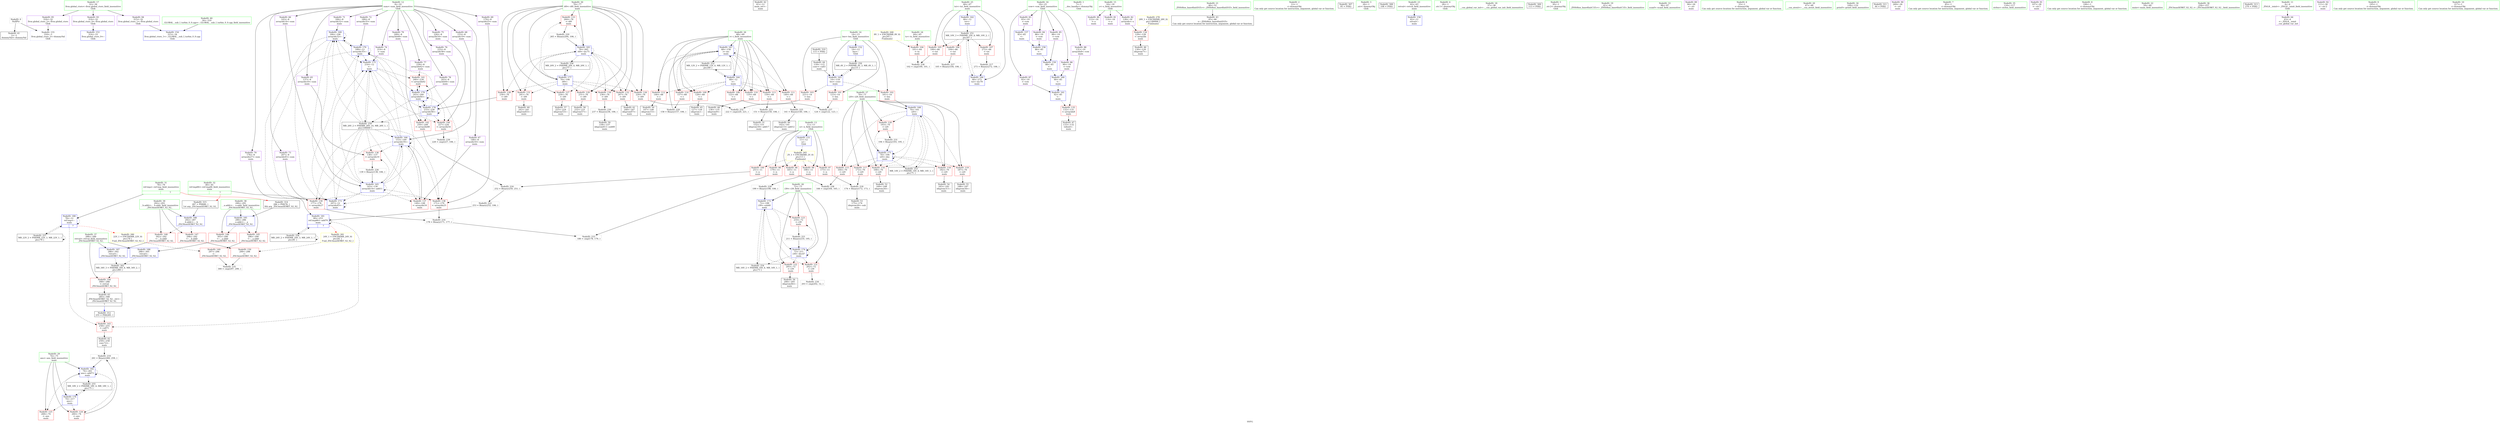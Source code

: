 digraph "SVFG" {
	label="SVFG";

	Node0x55e1ce41c420 [shape=record,color=grey,label="{NodeID: 0\nNullPtr}"];
	Node0x55e1ce41c420 -> Node0x55e1ce43d420[style=solid];
	Node0x55e1ce41c420 -> Node0x55e1ce445290[style=solid];
	Node0x55e1ce446710 [shape=record,color=blue,label="{NodeID: 180\n78\<--12\nref.tmp\<--\nmain\n|{|<s3>7}}"];
	Node0x55e1ce446710 -> Node0x55e1ce444810[style=dashed];
	Node0x55e1ce446710 -> Node0x55e1ce446710[style=dashed];
	Node0x55e1ce446710 -> Node0x55e1ce4594b0[style=dashed];
	Node0x55e1ce446710:s3 -> Node0x55e1ce45d410[style=dashed,color=red];
	Node0x55e1ce43db30 [shape=record,color=red,label="{NodeID: 97\n173\<--11\n\<--n\nmain\n}"];
	Node0x55e1ce43db30 -> Node0x55e1ce449a20[style=solid];
	Node0x55e1ce420490 [shape=record,color=green,label="{NodeID: 14\n14\<--15\nlen\<--len_field_insensitive\nGlob }"];
	Node0x55e1ce420490 -> Node0x55e1ce43de70[style=solid];
	Node0x55e1ce420490 -> Node0x55e1ce43df40[style=solid];
	Node0x55e1ce420490 -> Node0x55e1ce43e010[style=solid];
	Node0x55e1ce420490 -> Node0x55e1ce444f90[style=solid];
	Node0x55e1ce420490 -> Node0x55e1ce445940[style=solid];
	Node0x55e1ce43e690 [shape=record,color=red,label="{NodeID: 111\n140\<--68\n\<--i\nmain\n}"];
	Node0x55e1ce43e690 -> Node0x55e1ce44a4a0[style=solid];
	Node0x55e1ce43c8a0 [shape=record,color=green,label="{NodeID: 28\n72\<--73\ni39\<--i39_field_insensitive\nmain\n}"];
	Node0x55e1ce43c8a0 -> Node0x55e1ce443630[style=solid];
	Node0x55e1ce43c8a0 -> Node0x55e1ce443700[style=solid];
	Node0x55e1ce43c8a0 -> Node0x55e1ce4437d0[style=solid];
	Node0x55e1ce43c8a0 -> Node0x55e1ce446090[style=solid];
	Node0x55e1ce43c8a0 -> Node0x55e1ce446230[style=solid];
	Node0x55e1ce443970 [shape=record,color=red,label="{NodeID: 125\n268\<--74\n\<--ans\nmain\n}"];
	Node0x55e1ce43d520 [shape=record,color=black,label="{NodeID: 42\n61\<--12\nmain_ret\<--\nmain\n}"];
	Node0x55e1ce44a020 [shape=record,color=grey,label="{NodeID: 222\n253 = Binary(252, 106, )\n}"];
	Node0x55e1ce44a020 -> Node0x55e1ce4467e0[style=solid];
	Node0x55e1ce4444d0 [shape=record,color=red,label="{NodeID: 139\n177\<--176\n\<--arrayidx27\nmain\n}"];
	Node0x55e1ce4444d0 -> Node0x55e1ce449720[style=solid];
	Node0x55e1ce43f0d0 [shape=record,color=black,label="{NodeID: 56\n206\<--205\nidxprom44\<--\nmain\n}"];
	Node0x55e1ce44b520 [shape=record,color=grey,label="{NodeID: 236\n102 = cmp(100, 101, )\n}"];
	Node0x55e1ce445090 [shape=record,color=blue,label="{NodeID: 153\n314\<--33\nllvm.global_ctors_0\<--\nGlob }"];
	Node0x55e1ce43fc30 [shape=record,color=purple,label="{NodeID: 70\n176\<--8\narrayidx27\<--sum\nmain\n}"];
	Node0x55e1ce43fc30 -> Node0x55e1ce4444d0[style=solid];
	Node0x55e1ce456db0 [shape=record,color=black,label="{NodeID: 250\nMR_4V_2 = PHI(MR_4V_3, MR_4V_1, )\npts\{15 \}\n}"];
	Node0x55e1ce456db0 -> Node0x55e1ce445940[style=dashed];
	Node0x55e1ce445c80 [shape=record,color=blue,label="{NodeID: 167\n68\<--158\ni\<--inc\nmain\n}"];
	Node0x55e1ce445c80 -> Node0x55e1ce43e420[style=dashed];
	Node0x55e1ce445c80 -> Node0x55e1ce43e4f0[style=dashed];
	Node0x55e1ce445c80 -> Node0x55e1ce43e5c0[style=dashed];
	Node0x55e1ce445c80 -> Node0x55e1ce43e690[style=dashed];
	Node0x55e1ce445c80 -> Node0x55e1ce43e760[style=dashed];
	Node0x55e1ce445c80 -> Node0x55e1ce43e830[style=dashed];
	Node0x55e1ce445c80 -> Node0x55e1ce43e900[style=dashed];
	Node0x55e1ce445c80 -> Node0x55e1ce445c80[style=dashed];
	Node0x55e1ce445c80 -> Node0x55e1ce4577b0[style=dashed];
	Node0x55e1ce440790 [shape=record,color=purple,label="{NodeID: 84\n86\<--19\n\<--vow\nmain\n}"];
	Node0x55e1ce440790 -> Node0x55e1ce445530[style=solid];
	Node0x55e1ce41cda0 [shape=record,color=green,label="{NodeID: 1\n7\<--1\n__dso_handle\<--dummyObj\nGlob }"];
	Node0x55e1ce4467e0 [shape=record,color=blue,label="{NodeID: 181\n80\<--253\nref.tmp66\<--add70\nmain\n|{|<s3>7}}"];
	Node0x55e1ce4467e0 -> Node0x55e1ce444810[style=dashed];
	Node0x55e1ce4467e0 -> Node0x55e1ce4467e0[style=dashed];
	Node0x55e1ce4467e0 -> Node0x55e1ce4599b0[style=dashed];
	Node0x55e1ce4467e0:s3 -> Node0x55e1ce45d520[style=dashed,color=red];
	Node0x55e1ce43dc00 [shape=record,color=red,label="{NodeID: 98\n179\<--11\n\<--n\nmain\n}"];
	Node0x55e1ce43dc00 -> Node0x55e1ce44b0a0[style=solid];
	Node0x55e1ce41c740 [shape=record,color=green,label="{NodeID: 15\n16\<--18\ns\<--s_field_insensitive\nGlob }"];
	Node0x55e1ce41c740 -> Node0x55e1ce440450[style=solid];
	Node0x55e1ce41c740 -> Node0x55e1ce440520[style=solid];
	Node0x55e1ce41c740 -> Node0x55e1ce4405f0[style=solid];
	Node0x55e1ce45d250 [shape=record,color=yellow,style=double,label="{NodeID: 278\n28V_1 = ENCHI(MR_28V_0)\npts\{180000 \}\nFun[main]}"];
	Node0x55e1ce45d250 -> Node0x55e1ce4440c0[style=dashed];
	Node0x55e1ce43e760 [shape=record,color=red,label="{NodeID: 112\n146\<--68\n\<--i\nmain\n}"];
	Node0x55e1ce43e760 -> Node0x55e1ce43ebf0[style=solid];
	Node0x55e1ce43c970 [shape=record,color=green,label="{NodeID: 29\n74\<--75\nans\<--ans_field_insensitive\nmain\n}"];
	Node0x55e1ce43c970 -> Node0x55e1ce4438a0[style=solid];
	Node0x55e1ce43c970 -> Node0x55e1ce443970[style=solid];
	Node0x55e1ce43c970 -> Node0x55e1ce4463d0[style=solid];
	Node0x55e1ce43c970 -> Node0x55e1ce4468b0[style=solid];
	Node0x55e1ce443a40 [shape=record,color=red,label="{NodeID: 126\n220\<--76\n\<--i49\nmain\n}"];
	Node0x55e1ce443a40 -> Node0x55e1ce44af20[style=solid];
	Node0x55e1ce43d5f0 [shape=record,color=black,label="{NodeID: 43\n45\<--46\n\<--_ZNSt8ios_base4InitD1Ev\nCan only get source location for instruction, argument, global var or function.}"];
	Node0x55e1ce44a1a0 [shape=record,color=grey,label="{NodeID: 223\n151 = Binary(150, 106, )\n}"];
	Node0x55e1ce44a1a0 -> Node0x55e1ce43ecc0[style=solid];
	Node0x55e1ce4445a0 [shape=record,color=red,label="{NodeID: 140\n227\<--226\n\<--arrayidx54\nmain\n}"];
	Node0x55e1ce4445a0 -> Node0x55e1ce44b9a0[style=solid];
	Node0x55e1ce43f1a0 [shape=record,color=black,label="{NodeID: 57\n225\<--224\nidxprom53\<--\nmain\n}"];
	Node0x55e1ce44b6a0 [shape=record,color=grey,label="{NodeID: 237\n124 = cmp(122, 123, )\n}"];
	Node0x55e1ce445190 [shape=record,color=blue,label="{NodeID: 154\n315\<--34\nllvm.global_ctors_1\<--_GLOBAL__sub_I_turbin_0_0.cpp\nGlob }"];
	Node0x55e1ce43fd00 [shape=record,color=purple,label="{NodeID: 71\n184\<--8\narrayidx32\<--sum\nmain\n}"];
	Node0x55e1ce43fd00 -> Node0x55e1ce445e20[style=solid];
	Node0x55e1ce4572b0 [shape=record,color=black,label="{NodeID: 251\nMR_10V_3 = PHI(MR_10V_4, MR_10V_2, )\npts\{67 \}\n}"];
	Node0x55e1ce4572b0 -> Node0x55e1ce43e1b0[style=dashed];
	Node0x55e1ce4572b0 -> Node0x55e1ce43e280[style=dashed];
	Node0x55e1ce4572b0 -> Node0x55e1ce43e350[style=dashed];
	Node0x55e1ce4572b0 -> Node0x55e1ce446a50[style=dashed];
	Node0x55e1ce445d50 [shape=record,color=blue,label="{NodeID: 168\n70\<--161\ni20\<--\nmain\n}"];
	Node0x55e1ce445d50 -> Node0x55e1ce4431d0[style=dashed];
	Node0x55e1ce445d50 -> Node0x55e1ce443260[style=dashed];
	Node0x55e1ce445d50 -> Node0x55e1ce4432f0[style=dashed];
	Node0x55e1ce445d50 -> Node0x55e1ce4433c0[style=dashed];
	Node0x55e1ce445d50 -> Node0x55e1ce443490[style=dashed];
	Node0x55e1ce445d50 -> Node0x55e1ce443560[style=dashed];
	Node0x55e1ce445d50 -> Node0x55e1ce445fc0[style=dashed];
	Node0x55e1ce445d50 -> Node0x55e1ce457cb0[style=dashed];
	Node0x55e1ce440860 [shape=record,color=purple,label="{NodeID: 85\n88\<--19\n\<--vow\nmain\n}"];
	Node0x55e1ce440860 -> Node0x55e1ce445600[style=solid];
	Node0x55e1ce420cc0 [shape=record,color=green,label="{NodeID: 2\n12\<--1\n\<--dummyObj\nCan only get source location for instruction, argument, global var or function.}"];
	Node0x55e1ce45bcb0 [shape=record,color=yellow,style=double,label="{NodeID: 265\n2V_1 = ENCHI(MR_2V_0)\npts\{13 \}\nFun[main]}"];
	Node0x55e1ce45bcb0 -> Node0x55e1ce43da60[style=dashed];
	Node0x55e1ce45bcb0 -> Node0x55e1ce43db30[style=dashed];
	Node0x55e1ce45bcb0 -> Node0x55e1ce43dc00[style=dashed];
	Node0x55e1ce45bcb0 -> Node0x55e1ce43dcd0[style=dashed];
	Node0x55e1ce45bcb0 -> Node0x55e1ce43dda0[style=dashed];
	Node0x55e1ce4468b0 [shape=record,color=blue,label="{NodeID: 182\n74\<--261\nans\<--add73\nmain\n}"];
	Node0x55e1ce4468b0 -> Node0x55e1ce4438a0[style=dashed];
	Node0x55e1ce4468b0 -> Node0x55e1ce443970[style=dashed];
	Node0x55e1ce4468b0 -> Node0x55e1ce4468b0[style=dashed];
	Node0x55e1ce4468b0 -> Node0x55e1ce458ec0[style=dashed];
	Node0x55e1ce43dcd0 [shape=record,color=red,label="{NodeID: 99\n198\<--11\n\<--n\nmain\n}"];
	Node0x55e1ce43dcd0 -> Node0x55e1ce44a920[style=solid];
	Node0x55e1ce41c810 [shape=record,color=green,label="{NodeID: 16\n19\<--25\nvow\<--vow_field_insensitive\nGlob }"];
	Node0x55e1ce41c810 -> Node0x55e1ce4406c0[style=solid];
	Node0x55e1ce41c810 -> Node0x55e1ce440790[style=solid];
	Node0x55e1ce41c810 -> Node0x55e1ce440860[style=solid];
	Node0x55e1ce41c810 -> Node0x55e1ce440930[style=solid];
	Node0x55e1ce41c810 -> Node0x55e1ce440a00[style=solid];
	Node0x55e1ce41c810 -> Node0x55e1ce440ad0[style=solid];
	Node0x55e1ce43e830 [shape=record,color=red,label="{NodeID: 113\n150\<--68\n\<--i\nmain\n}"];
	Node0x55e1ce43e830 -> Node0x55e1ce44a1a0[style=solid];
	Node0x55e1ce43ca40 [shape=record,color=green,label="{NodeID: 30\n76\<--77\ni49\<--i49_field_insensitive\nmain\n}"];
	Node0x55e1ce43ca40 -> Node0x55e1ce443a40[style=solid];
	Node0x55e1ce43ca40 -> Node0x55e1ce443b10[style=solid];
	Node0x55e1ce43ca40 -> Node0x55e1ce443be0[style=solid];
	Node0x55e1ce43ca40 -> Node0x55e1ce443cb0[style=solid];
	Node0x55e1ce43ca40 -> Node0x55e1ce443d80[style=solid];
	Node0x55e1ce43ca40 -> Node0x55e1ce443e50[style=solid];
	Node0x55e1ce43ca40 -> Node0x55e1ce443f20[style=solid];
	Node0x55e1ce43ca40 -> Node0x55e1ce443ff0[style=solid];
	Node0x55e1ce43ca40 -> Node0x55e1ce4464a0[style=solid];
	Node0x55e1ce43ca40 -> Node0x55e1ce446980[style=solid];
	Node0x55e1ce443b10 [shape=record,color=red,label="{NodeID: 127\n224\<--76\n\<--i49\nmain\n}"];
	Node0x55e1ce443b10 -> Node0x55e1ce43f1a0[style=solid];
	Node0x55e1ce43d6f0 [shape=record,color=black,label="{NodeID: 44\n118\<--115\nconv\<--call3\nmain\n}"];
	Node0x55e1ce43d6f0 -> Node0x55e1ce445940[style=solid];
	Node0x55e1ce18da00 [shape=record,color=black,label="{NodeID: 307\n95 = PHI()\n}"];
	Node0x55e1ce44a320 [shape=record,color=grey,label="{NodeID: 224\n252 = Binary(250, 251, )\n}"];
	Node0x55e1ce44a320 -> Node0x55e1ce44a020[style=solid];
	Node0x55e1ce444670 [shape=record,color=red,label="{NodeID: 141\n240\<--239\n\<--arrayidx62\nmain\n}"];
	Node0x55e1ce444670 -> Node0x55e1ce446640[style=solid];
	Node0x55e1ce43f270 [shape=record,color=black,label="{NodeID: 58\n232\<--231\nidxprom57\<--\nmain\n}"];
	Node0x55e1ce44b820 [shape=record,color=grey,label="{NodeID: 238\n166 = cmp(164, 165, )\n}"];
	Node0x55e1ce445290 [shape=record,color=blue, style = dotted,label="{NodeID: 155\n316\<--3\nllvm.global_ctors_2\<--dummyVal\nGlob }"];
	Node0x55e1ce43fdd0 [shape=record,color=purple,label="{NodeID: 72\n189\<--8\narrayidx35\<--sum\nmain\n}"];
	Node0x55e1ce43fdd0 -> Node0x55e1ce445ef0[style=solid];
	Node0x55e1ce4577b0 [shape=record,color=black,label="{NodeID: 252\nMR_12V_2 = PHI(MR_12V_4, MR_12V_1, )\npts\{69 \}\n}"];
	Node0x55e1ce4577b0 -> Node0x55e1ce445a10[style=dashed];
	Node0x55e1ce445e20 [shape=record,color=blue,label="{NodeID: 169\n184\<--106\narrayidx32\<--\nmain\n}"];
	Node0x55e1ce445e20 -> Node0x55e1ce444400[style=dashed];
	Node0x55e1ce445e20 -> Node0x55e1ce4444d0[style=dashed];
	Node0x55e1ce445e20 -> Node0x55e1ce445e20[style=dashed];
	Node0x55e1ce445e20 -> Node0x55e1ce445ef0[style=dashed];
	Node0x55e1ce445e20 -> Node0x55e1ce446160[style=dashed];
	Node0x55e1ce445e20 -> Node0x55e1ce446300[style=dashed];
	Node0x55e1ce440930 [shape=record,color=purple,label="{NodeID: 86\n90\<--19\n\<--vow\nmain\n}"];
	Node0x55e1ce440930 -> Node0x55e1ce4456d0[style=solid];
	Node0x55e1ce420d50 [shape=record,color=green,label="{NodeID: 3\n26\<--1\n.str\<--dummyObj\nGlob }"];
	Node0x55e1ce446980 [shape=record,color=blue,label="{NodeID: 183\n76\<--265\ni49\<--inc75\nmain\n}"];
	Node0x55e1ce446980 -> Node0x55e1ce443a40[style=dashed];
	Node0x55e1ce446980 -> Node0x55e1ce443b10[style=dashed];
	Node0x55e1ce446980 -> Node0x55e1ce443be0[style=dashed];
	Node0x55e1ce446980 -> Node0x55e1ce443cb0[style=dashed];
	Node0x55e1ce446980 -> Node0x55e1ce443d80[style=dashed];
	Node0x55e1ce446980 -> Node0x55e1ce443e50[style=dashed];
	Node0x55e1ce446980 -> Node0x55e1ce443f20[style=dashed];
	Node0x55e1ce446980 -> Node0x55e1ce443ff0[style=dashed];
	Node0x55e1ce446980 -> Node0x55e1ce446980[style=dashed];
	Node0x55e1ce446980 -> Node0x55e1ce458fb0[style=dashed];
	Node0x55e1ce43dda0 [shape=record,color=red,label="{NodeID: 100\n251\<--11\n\<--n\nmain\n}"];
	Node0x55e1ce43dda0 -> Node0x55e1ce44a320[style=solid];
	Node0x55e1ce41c8e0 [shape=record,color=green,label="{NodeID: 17\n32\<--36\nllvm.global_ctors\<--llvm.global_ctors_field_insensitive\nGlob }"];
	Node0x55e1ce41c8e0 -> Node0x55e1ce440ee0[style=solid];
	Node0x55e1ce41c8e0 -> Node0x55e1ce440fe0[style=solid];
	Node0x55e1ce41c8e0 -> Node0x55e1ce4410e0[style=solid];
	Node0x55e1ce45d410 [shape=record,color=yellow,style=double,label="{NodeID: 280\n22V_1 = ENCHI(MR_22V_0)\npts\{79 \}\nFun[_ZSt3maxIiERKT_S2_S2_]}"];
	Node0x55e1ce45d410 -> Node0x55e1ce444cf0[style=dashed];
	Node0x55e1ce43e900 [shape=record,color=red,label="{NodeID: 114\n157\<--68\n\<--i\nmain\n}"];
	Node0x55e1ce43e900 -> Node0x55e1ce44aaa0[style=solid];
	Node0x55e1ce43cb10 [shape=record,color=green,label="{NodeID: 31\n78\<--79\nref.tmp\<--ref.tmp_field_insensitive\nmain\n|{|<s1>7}}"];
	Node0x55e1ce43cb10 -> Node0x55e1ce446710[style=solid];
	Node0x55e1ce43cb10:s1 -> Node0x55e1ce46c2b0[style=solid,color=red];
	Node0x55e1ce443be0 [shape=record,color=red,label="{NodeID: 128\n230\<--76\n\<--i49\nmain\n}"];
	Node0x55e1ce443be0 -> Node0x55e1ce446570[style=solid];
	Node0x55e1ce43d7c0 [shape=record,color=black,label="{NodeID: 45\n127\<--126\nidxprom\<--\nmain\n}"];
	Node0x55e1ce46b4d0 [shape=record,color=black,label="{NodeID: 308\n108 = PHI()\n}"];
	Node0x55e1ce44a4a0 [shape=record,color=grey,label="{NodeID: 225\n141 = Binary(140, 106, )\n}"];
	Node0x55e1ce44a4a0 -> Node0x55e1ce43eb20[style=solid];
	Node0x55e1ce444740 [shape=record,color=red,label="{NodeID: 142\n250\<--249\n\<--arrayidx68\nmain\n}"];
	Node0x55e1ce444740 -> Node0x55e1ce44a320[style=solid];
	Node0x55e1ce43f340 [shape=record,color=black,label="{NodeID: 59\n238\<--237\nidxprom61\<--sub60\nmain\n}"];
	Node0x55e1ce44b9a0 [shape=record,color=grey,label="{NodeID: 239\n228 = cmp(227, 106, )\n}"];
	Node0x55e1ce445390 [shape=record,color=blue,label="{NodeID: 156\n62\<--12\nretval\<--\nmain\n}"];
	Node0x55e1ce43fea0 [shape=record,color=purple,label="{NodeID: 73\n207\<--8\narrayidx45\<--sum\nmain\n}"];
	Node0x55e1ce43fea0 -> Node0x55e1ce446160[style=solid];
	Node0x55e1ce457cb0 [shape=record,color=black,label="{NodeID: 253\nMR_14V_2 = PHI(MR_14V_4, MR_14V_1, )\npts\{71 \}\n}"];
	Node0x55e1ce457cb0 -> Node0x55e1ce445d50[style=dashed];
	Node0x55e1ce445ef0 [shape=record,color=blue,label="{NodeID: 170\n189\<--12\narrayidx35\<--\nmain\n}"];
	Node0x55e1ce445ef0 -> Node0x55e1ce444400[style=dashed];
	Node0x55e1ce445ef0 -> Node0x55e1ce4444d0[style=dashed];
	Node0x55e1ce445ef0 -> Node0x55e1ce445e20[style=dashed];
	Node0x55e1ce445ef0 -> Node0x55e1ce445ef0[style=dashed];
	Node0x55e1ce445ef0 -> Node0x55e1ce446160[style=dashed];
	Node0x55e1ce445ef0 -> Node0x55e1ce446300[style=dashed];
	Node0x55e1ce440a00 [shape=record,color=purple,label="{NodeID: 87\n92\<--19\n\<--vow\nmain\n}"];
	Node0x55e1ce440a00 -> Node0x55e1ce4457a0[style=solid];
	Node0x55e1ce420de0 [shape=record,color=green,label="{NodeID: 4\n28\<--1\n.str.1\<--dummyObj\nGlob }"];
	Node0x55e1ce446a50 [shape=record,color=blue,label="{NodeID: 184\n66\<--273\ntst\<--inc79\nmain\n}"];
	Node0x55e1ce446a50 -> Node0x55e1ce4572b0[style=dashed];
	Node0x55e1ce43de70 [shape=record,color=red,label="{NodeID: 101\n123\<--14\n\<--len\nmain\n}"];
	Node0x55e1ce43de70 -> Node0x55e1ce44b6a0[style=solid];
	Node0x55e1ce41c9b0 [shape=record,color=green,label="{NodeID: 18\n37\<--38\n__cxx_global_var_init\<--__cxx_global_var_init_field_insensitive\n}"];
	Node0x55e1ce45d520 [shape=record,color=yellow,style=double,label="{NodeID: 281\n24V_1 = ENCHI(MR_24V_0)\npts\{81 \}\nFun[_ZSt3maxIiERKT_S2_S2_]}"];
	Node0x55e1ce45d520 -> Node0x55e1ce444dc0[style=dashed];
	Node0x55e1ce4431d0 [shape=record,color=red,label="{NodeID: 115\n164\<--70\n\<--i20\nmain\n}"];
	Node0x55e1ce4431d0 -> Node0x55e1ce44b820[style=solid];
	Node0x55e1ce43cbe0 [shape=record,color=green,label="{NodeID: 32\n80\<--81\nref.tmp66\<--ref.tmp66_field_insensitive\nmain\n|{|<s1>7}}"];
	Node0x55e1ce43cbe0 -> Node0x55e1ce4467e0[style=solid];
	Node0x55e1ce43cbe0:s1 -> Node0x55e1ce46c3e0[style=solid,color=red];
	Node0x55e1ce443cb0 [shape=record,color=red,label="{NodeID: 129\n231\<--76\n\<--i49\nmain\n}"];
	Node0x55e1ce443cb0 -> Node0x55e1ce43f270[style=solid];
	Node0x55e1ce43d890 [shape=record,color=black,label="{NodeID: 46\n130\<--129\nidxprom7\<--\nmain\n}"];
	Node0x55e1ce46bcf0 [shape=record,color=black,label="{NodeID: 309\n113 = PHI()\n}"];
	Node0x55e1ce44a620 [shape=record,color=grey,label="{NodeID: 226\n139 = Binary(138, 106, )\n}"];
	Node0x55e1ce44a620 -> Node0x55e1ce445ae0[style=solid];
	Node0x55e1ce444810 [shape=record,color=red,label="{NodeID: 143\n258\<--255\n\<--call71\nmain\n}"];
	Node0x55e1ce444810 -> Node0x55e1ce43f5b0[style=solid];
	Node0x55e1ce43f410 [shape=record,color=black,label="{NodeID: 60\n242\<--241\nidxprom63\<--\nmain\n}"];
	Node0x55e1ce445460 [shape=record,color=blue,label="{NodeID: 157\n83\<--85\n\<--\nmain\n}"];
	Node0x55e1ce445460 -> Node0x55e1ce445530[style=dashed];
	Node0x55e1ce43ff70 [shape=record,color=purple,label="{NodeID: 74\n214\<--8\n\<--sum\nmain\n}"];
	Node0x55e1ce43ff70 -> Node0x55e1ce446300[style=solid];
	Node0x55e1ce4581b0 [shape=record,color=black,label="{NodeID: 254\nMR_16V_2 = PHI(MR_16V_4, MR_16V_1, )\npts\{73 \}\n}"];
	Node0x55e1ce4581b0 -> Node0x55e1ce446090[style=dashed];
	Node0x55e1ce445fc0 [shape=record,color=blue,label="{NodeID: 171\n70\<--194\ni20\<--dec\nmain\n}"];
	Node0x55e1ce445fc0 -> Node0x55e1ce4431d0[style=dashed];
	Node0x55e1ce445fc0 -> Node0x55e1ce443260[style=dashed];
	Node0x55e1ce445fc0 -> Node0x55e1ce4432f0[style=dashed];
	Node0x55e1ce445fc0 -> Node0x55e1ce4433c0[style=dashed];
	Node0x55e1ce445fc0 -> Node0x55e1ce443490[style=dashed];
	Node0x55e1ce445fc0 -> Node0x55e1ce443560[style=dashed];
	Node0x55e1ce445fc0 -> Node0x55e1ce445fc0[style=dashed];
	Node0x55e1ce445fc0 -> Node0x55e1ce457cb0[style=dashed];
	Node0x55e1ce440ad0 [shape=record,color=purple,label="{NodeID: 88\n131\<--19\narrayidx8\<--vow\nmain\n}"];
	Node0x55e1ce440ad0 -> Node0x55e1ce444190[style=solid];
	Node0x55e1ce420e70 [shape=record,color=green,label="{NodeID: 5\n30\<--1\n.str.2\<--dummyObj\nGlob }"];
	Node0x55e1ce45c990 [shape=record,color=yellow,style=double,label="{NodeID: 268\n8V_1 = ENCHI(MR_8V_0)\npts\{65 \}\nFun[main]}"];
	Node0x55e1ce45c990 -> Node0x55e1ce43e0e0[style=dashed];
	Node0x55e1ce446b20 [shape=record,color=blue,label="{NodeID: 185\n290\<--286\n__a.addr\<--__a\n_ZSt3maxIiERKT_S2_S2_\n}"];
	Node0x55e1ce446b20 -> Node0x55e1ce4449b0[style=dashed];
	Node0x55e1ce446b20 -> Node0x55e1ce444a80[style=dashed];
	Node0x55e1ce43df40 [shape=record,color=red,label="{NodeID: 102\n161\<--14\n\<--len\nmain\n}"];
	Node0x55e1ce43df40 -> Node0x55e1ce445d50[style=solid];
	Node0x55e1ce43c090 [shape=record,color=green,label="{NodeID: 19\n41\<--42\n_ZNSt8ios_base4InitC1Ev\<--_ZNSt8ios_base4InitC1Ev_field_insensitive\n}"];
	Node0x55e1ce443260 [shape=record,color=red,label="{NodeID: 116\n168\<--70\n\<--i20\nmain\n}"];
	Node0x55e1ce443260 -> Node0x55e1ce43ed90[style=solid];
	Node0x55e1ce43ccb0 [shape=record,color=green,label="{NodeID: 33\n96\<--97\nscanf\<--scanf_field_insensitive\n}"];
	Node0x55e1ce443d80 [shape=record,color=red,label="{NodeID: 130\n236\<--76\n\<--i49\nmain\n}"];
	Node0x55e1ce443d80 -> Node0x55e1ce44ac20[style=solid];
	Node0x55e1ce43d960 [shape=record,color=black,label="{NodeID: 47\n133\<--132\ntobool\<--\nmain\n}"];
	Node0x55e1ce46bdf0 [shape=record,color=black,label="{NodeID: 310\n115 = PHI()\n}"];
	Node0x55e1ce46bdf0 -> Node0x55e1ce43d6f0[style=solid];
	Node0x55e1ce44a7a0 [shape=record,color=grey,label="{NodeID: 227\n105 = Binary(104, 106, )\n}"];
	Node0x55e1ce4448e0 [shape=record,color=red,label="{NodeID: 144\n308\<--288\n\<--retval\n_ZSt3maxIiERKT_S2_S2_\n}"];
	Node0x55e1ce4448e0 -> Node0x55e1ce43f680[style=solid];
	Node0x55e1ce43f4e0 [shape=record,color=black,label="{NodeID: 61\n248\<--247\nidxprom67\<--\nmain\n}"];
	Node0x55e1ce445530 [shape=record,color=blue,label="{NodeID: 158\n86\<--85\n\<--\nmain\n}"];
	Node0x55e1ce445530 -> Node0x55e1ce445600[style=dashed];
	Node0x55e1ce440040 [shape=record,color=purple,label="{NodeID: 75\n226\<--8\narrayidx54\<--sum\nmain\n}"];
	Node0x55e1ce440040 -> Node0x55e1ce4445a0[style=solid];
	Node0x55e1ce458ec0 [shape=record,color=black,label="{NodeID: 255\nMR_18V_2 = PHI(MR_18V_4, MR_18V_1, )\npts\{75 \}\n}"];
	Node0x55e1ce458ec0 -> Node0x55e1ce4463d0[style=dashed];
	Node0x55e1ce446090 [shape=record,color=blue,label="{NodeID: 172\n72\<--199\ni39\<--sub40\nmain\n}"];
	Node0x55e1ce446090 -> Node0x55e1ce443630[style=dashed];
	Node0x55e1ce446090 -> Node0x55e1ce443700[style=dashed];
	Node0x55e1ce446090 -> Node0x55e1ce4437d0[style=dashed];
	Node0x55e1ce446090 -> Node0x55e1ce446230[style=dashed];
	Node0x55e1ce446090 -> Node0x55e1ce4581b0[style=dashed];
	Node0x55e1ce440ba0 [shape=record,color=purple,label="{NodeID: 89\n94\<--26\n\<--.str\nmain\n}"];
	Node0x55e1ce420f30 [shape=record,color=green,label="{NodeID: 6\n33\<--1\n\<--dummyObj\nCan only get source location for instruction, argument, global var or function.}"];
	Node0x55e1ce446bf0 [shape=record,color=blue,label="{NodeID: 186\n292\<--287\n__b.addr\<--__b\n_ZSt3maxIiERKT_S2_S2_\n}"];
	Node0x55e1ce446bf0 -> Node0x55e1ce444b50[style=dashed];
	Node0x55e1ce446bf0 -> Node0x55e1ce444c20[style=dashed];
	Node0x55e1ce43e010 [shape=record,color=red,label="{NodeID: 103\n221\<--14\n\<--len\nmain\n}"];
	Node0x55e1ce43e010 -> Node0x55e1ce44af20[style=solid];
	Node0x55e1ce43c190 [shape=record,color=green,label="{NodeID: 20\n47\<--48\n__cxa_atexit\<--__cxa_atexit_field_insensitive\n}"];
	Node0x55e1ce4432f0 [shape=record,color=red,label="{NodeID: 117\n172\<--70\n\<--i20\nmain\n}"];
	Node0x55e1ce4432f0 -> Node0x55e1ce449a20[style=solid];
	Node0x55e1ce43cdb0 [shape=record,color=green,label="{NodeID: 34\n109\<--110\nprintf\<--printf_field_insensitive\n}"];
	Node0x55e1ce443e50 [shape=record,color=red,label="{NodeID: 131\n241\<--76\n\<--i49\nmain\n}"];
	Node0x55e1ce443e50 -> Node0x55e1ce43f410[style=solid];
	Node0x55e1ce43ea50 [shape=record,color=black,label="{NodeID: 48\n136\<--135\nidxprom9\<--\nmain\n}"];
	Node0x55e1ce46bf50 [shape=record,color=black,label="{NodeID: 311\n44 = PHI()\n}"];
	Node0x55e1ce44a920 [shape=record,color=grey,label="{NodeID: 228\n199 = Binary(198, 106, )\n}"];
	Node0x55e1ce44a920 -> Node0x55e1ce446090[style=solid];
	Node0x55e1ce4449b0 [shape=record,color=red,label="{NodeID: 145\n296\<--290\n\<--__a.addr\n_ZSt3maxIiERKT_S2_S2_\n}"];
	Node0x55e1ce4449b0 -> Node0x55e1ce444cf0[style=solid];
	Node0x55e1ce43f5b0 [shape=record,color=black,label="{NodeID: 62\n259\<--258\nconv72\<--\nmain\n}"];
	Node0x55e1ce43f5b0 -> Node0x55e1ce449ba0[style=solid];
	Node0x55e1ce445600 [shape=record,color=blue,label="{NodeID: 159\n88\<--85\n\<--\nmain\n}"];
	Node0x55e1ce445600 -> Node0x55e1ce4456d0[style=dashed];
	Node0x55e1ce440110 [shape=record,color=purple,label="{NodeID: 76\n233\<--8\narrayidx58\<--sum\nmain\n}"];
	Node0x55e1ce440110 -> Node0x55e1ce446570[style=solid];
	Node0x55e1ce458fb0 [shape=record,color=black,label="{NodeID: 256\nMR_20V_2 = PHI(MR_20V_4, MR_20V_1, )\npts\{77 \}\n}"];
	Node0x55e1ce458fb0 -> Node0x55e1ce4464a0[style=dashed];
	Node0x55e1ce446160 [shape=record,color=blue,label="{NodeID: 173\n207\<--12\narrayidx45\<--\nmain\n}"];
	Node0x55e1ce446160 -> Node0x55e1ce446160[style=dashed];
	Node0x55e1ce446160 -> Node0x55e1ce446300[style=dashed];
	Node0x55e1ce440c70 [shape=record,color=purple,label="{NodeID: 90\n269\<--26\n\<--.str\nmain\n}"];
	Node0x55e1ce420fc0 [shape=record,color=green,label="{NodeID: 7\n85\<--1\n\<--dummyObj\nCan only get source location for instruction, argument, global var or function.}"];
	Node0x55e1ce446cc0 [shape=record,color=blue,label="{NodeID: 187\n288\<--302\nretval\<--\n_ZSt3maxIiERKT_S2_S2_\n}"];
	Node0x55e1ce446cc0 -> Node0x55e1ce45adb0[style=dashed];
	Node0x55e1ce43e0e0 [shape=record,color=red,label="{NodeID: 104\n101\<--64\n\<--ts\nmain\n}"];
	Node0x55e1ce43e0e0 -> Node0x55e1ce44b520[style=solid];
	Node0x55e1ce43c290 [shape=record,color=green,label="{NodeID: 21\n46\<--52\n_ZNSt8ios_base4InitD1Ev\<--_ZNSt8ios_base4InitD1Ev_field_insensitive\n}"];
	Node0x55e1ce43c290 -> Node0x55e1ce43d5f0[style=solid];
	Node0x55e1ce4433c0 [shape=record,color=red,label="{NodeID: 118\n182\<--70\n\<--i20\nmain\n}"];
	Node0x55e1ce4433c0 -> Node0x55e1ce43ef30[style=solid];
	Node0x55e1ce43ceb0 [shape=record,color=green,label="{NodeID: 35\n116\<--117\nstrlen\<--strlen_field_insensitive\n}"];
	Node0x55e1ce443f20 [shape=record,color=red,label="{NodeID: 132\n247\<--76\n\<--i49\nmain\n}"];
	Node0x55e1ce443f20 -> Node0x55e1ce43f4e0[style=solid];
	Node0x55e1ce43eb20 [shape=record,color=black,label="{NodeID: 49\n142\<--141\nidxprom13\<--add12\nmain\n}"];
	Node0x55e1ce46c020 [shape=record,color=black,label="{NodeID: 312\n255 = PHI(285, )\n}"];
	Node0x55e1ce46c020 -> Node0x55e1ce444810[style=solid];
	Node0x55e1ce44aaa0 [shape=record,color=grey,label="{NodeID: 229\n158 = Binary(157, 106, )\n}"];
	Node0x55e1ce44aaa0 -> Node0x55e1ce445c80[style=solid];
	Node0x55e1ce444a80 [shape=record,color=red,label="{NodeID: 146\n305\<--290\n\<--__a.addr\n_ZSt3maxIiERKT_S2_S2_\n}"];
	Node0x55e1ce444a80 -> Node0x55e1ce446d90[style=solid];
	Node0x55e1ce43f680 [shape=record,color=black,label="{NodeID: 63\n285\<--308\n_ZSt3maxIiERKT_S2_S2__ret\<--\n_ZSt3maxIiERKT_S2_S2_\n|{<s0>7}}"];
	Node0x55e1ce43f680:s0 -> Node0x55e1ce46c020[style=solid,color=blue];
	Node0x55e1ce4456d0 [shape=record,color=blue,label="{NodeID: 160\n90\<--85\n\<--\nmain\n}"];
	Node0x55e1ce4456d0 -> Node0x55e1ce4457a0[style=dashed];
	Node0x55e1ce4401e0 [shape=record,color=purple,label="{NodeID: 77\n239\<--8\narrayidx62\<--sum\nmain\n}"];
	Node0x55e1ce4401e0 -> Node0x55e1ce444670[style=solid];
	Node0x55e1ce4594b0 [shape=record,color=black,label="{NodeID: 257\nMR_22V_2 = PHI(MR_22V_3, MR_22V_1, )\npts\{79 \}\n}"];
	Node0x55e1ce4594b0 -> Node0x55e1ce446710[style=dashed];
	Node0x55e1ce4594b0 -> Node0x55e1ce4594b0[style=dashed];
	Node0x55e1ce446230 [shape=record,color=blue,label="{NodeID: 174\n72\<--211\ni39\<--dec47\nmain\n}"];
	Node0x55e1ce446230 -> Node0x55e1ce443630[style=dashed];
	Node0x55e1ce446230 -> Node0x55e1ce443700[style=dashed];
	Node0x55e1ce446230 -> Node0x55e1ce4437d0[style=dashed];
	Node0x55e1ce446230 -> Node0x55e1ce446230[style=dashed];
	Node0x55e1ce446230 -> Node0x55e1ce4581b0[style=dashed];
	Node0x55e1ce440d40 [shape=record,color=purple,label="{NodeID: 91\n107\<--28\n\<--.str.1\nmain\n}"];
	Node0x55e1ce421050 [shape=record,color=green,label="{NodeID: 8\n106\<--1\n\<--dummyObj\nCan only get source location for instruction, argument, global var or function.}"];
	Node0x55e1ce446d90 [shape=record,color=blue,label="{NodeID: 188\n288\<--305\nretval\<--\n_ZSt3maxIiERKT_S2_S2_\n}"];
	Node0x55e1ce446d90 -> Node0x55e1ce45adb0[style=dashed];
	Node0x55e1ce43e1b0 [shape=record,color=red,label="{NodeID: 105\n100\<--66\n\<--tst\nmain\n}"];
	Node0x55e1ce43e1b0 -> Node0x55e1ce44b520[style=solid];
	Node0x55e1ce43c390 [shape=record,color=green,label="{NodeID: 22\n59\<--60\nmain\<--main_field_insensitive\n}"];
	Node0x55e1ce443490 [shape=record,color=red,label="{NodeID: 119\n187\<--70\n\<--i20\nmain\n}"];
	Node0x55e1ce443490 -> Node0x55e1ce43f000[style=solid];
	Node0x55e1ce43cfb0 [shape=record,color=green,label="{NodeID: 36\n256\<--257\n_ZSt3maxIiERKT_S2_S2_\<--_ZSt3maxIiERKT_S2_S2__field_insensitive\n}"];
	Node0x55e1ce449720 [shape=record,color=grey,label="{NodeID: 216\n178 = Binary(171, 177, )\n}"];
	Node0x55e1ce449720 -> Node0x55e1ce44b0a0[style=solid];
	Node0x55e1ce443ff0 [shape=record,color=red,label="{NodeID: 133\n264\<--76\n\<--i49\nmain\n}"];
	Node0x55e1ce443ff0 -> Node0x55e1ce449d20[style=solid];
	Node0x55e1ce43ebf0 [shape=record,color=black,label="{NodeID: 50\n147\<--146\nidxprom15\<--\nmain\n}"];
	Node0x55e1ce46c1e0 [shape=record,color=black,label="{NodeID: 313\n270 = PHI()\n}"];
	Node0x55e1ce44ac20 [shape=record,color=grey,label="{NodeID: 230\n237 = Binary(236, 106, )\n}"];
	Node0x55e1ce44ac20 -> Node0x55e1ce43f340[style=solid];
	Node0x55e1ce444b50 [shape=record,color=red,label="{NodeID: 147\n298\<--292\n\<--__b.addr\n_ZSt3maxIiERKT_S2_S2_\n}"];
	Node0x55e1ce444b50 -> Node0x55e1ce444dc0[style=solid];
	Node0x55e1ce43f750 [shape=record,color=purple,label="{NodeID: 64\n43\<--4\n\<--_ZStL8__ioinit\n__cxx_global_var_init\n}"];
	Node0x55e1ce4457a0 [shape=record,color=blue,label="{NodeID: 161\n92\<--85\n\<--\nmain\n}"];
	Node0x55e1ce4457a0 -> Node0x55e1ce444190[style=dashed];
	Node0x55e1ce4402b0 [shape=record,color=purple,label="{NodeID: 78\n243\<--8\narrayidx64\<--sum\nmain\n}"];
	Node0x55e1ce4402b0 -> Node0x55e1ce446640[style=solid];
	Node0x55e1ce4599b0 [shape=record,color=black,label="{NodeID: 258\nMR_24V_2 = PHI(MR_24V_3, MR_24V_1, )\npts\{81 \}\n}"];
	Node0x55e1ce4599b0 -> Node0x55e1ce4467e0[style=dashed];
	Node0x55e1ce4599b0 -> Node0x55e1ce4599b0[style=dashed];
	Node0x55e1ce446300 [shape=record,color=blue,label="{NodeID: 175\n214\<--12\n\<--\nmain\n}"];
	Node0x55e1ce446300 -> Node0x55e1ce4445a0[style=dashed];
	Node0x55e1ce446300 -> Node0x55e1ce444670[style=dashed];
	Node0x55e1ce446300 -> Node0x55e1ce446570[style=dashed];
	Node0x55e1ce446300 -> Node0x55e1ce446640[style=dashed];
	Node0x55e1ce446300 -> Node0x55e1ce459eb0[style=dashed];
	Node0x55e1ce440e10 [shape=record,color=purple,label="{NodeID: 92\n111\<--30\n\<--.str.2\nmain\n}"];
	Node0x55e1ce4210e0 [shape=record,color=green,label="{NodeID: 9\n195\<--1\n\<--dummyObj\nCan only get source location for instruction, argument, global var or function.}"];
	Node0x55e1ce43e280 [shape=record,color=red,label="{NodeID: 106\n104\<--66\n\<--tst\nmain\n}"];
	Node0x55e1ce43e280 -> Node0x55e1ce44a7a0[style=solid];
	Node0x55e1ce43c490 [shape=record,color=green,label="{NodeID: 23\n62\<--63\nretval\<--retval_field_insensitive\nmain\n}"];
	Node0x55e1ce43c490 -> Node0x55e1ce445390[style=solid];
	Node0x55e1ce443560 [shape=record,color=red,label="{NodeID: 120\n193\<--70\n\<--i20\nmain\n}"];
	Node0x55e1ce443560 -> Node0x55e1ce44ada0[style=solid];
	Node0x55e1ce43d0b0 [shape=record,color=green,label="{NodeID: 37\n288\<--289\nretval\<--retval_field_insensitive\n_ZSt3maxIiERKT_S2_S2_\n}"];
	Node0x55e1ce43d0b0 -> Node0x55e1ce4448e0[style=solid];
	Node0x55e1ce43d0b0 -> Node0x55e1ce446cc0[style=solid];
	Node0x55e1ce43d0b0 -> Node0x55e1ce446d90[style=solid];
	Node0x55e1ce4498a0 [shape=record,color=grey,label="{NodeID: 217\n273 = Binary(272, 106, )\n}"];
	Node0x55e1ce4498a0 -> Node0x55e1ce446a50[style=solid];
	Node0x55e1ce4440c0 [shape=record,color=red,label="{NodeID: 134\n129\<--128\n\<--arrayidx\nmain\n}"];
	Node0x55e1ce4440c0 -> Node0x55e1ce43d890[style=solid];
	Node0x55e1ce43ecc0 [shape=record,color=black,label="{NodeID: 51\n152\<--151\nidxprom18\<--add17\nmain\n}"];
	Node0x55e1ce46c2b0 [shape=record,color=black,label="{NodeID: 314\n286 = PHI(78, )\n0th arg _ZSt3maxIiERKT_S2_S2_ }"];
	Node0x55e1ce46c2b0 -> Node0x55e1ce446b20[style=solid];
	Node0x55e1ce44ada0 [shape=record,color=grey,label="{NodeID: 231\n194 = Binary(193, 195, )\n}"];
	Node0x55e1ce44ada0 -> Node0x55e1ce445fc0[style=solid];
	Node0x55e1ce444c20 [shape=record,color=red,label="{NodeID: 148\n302\<--292\n\<--__b.addr\n_ZSt3maxIiERKT_S2_S2_\n}"];
	Node0x55e1ce444c20 -> Node0x55e1ce446cc0[style=solid];
	Node0x55e1ce43f820 [shape=record,color=purple,label="{NodeID: 65\n137\<--8\narrayidx10\<--sum\nmain\n}"];
	Node0x55e1ce43f820 -> Node0x55e1ce444260[style=solid];
	Node0x55e1ce445870 [shape=record,color=blue,label="{NodeID: 162\n66\<--12\ntst\<--\nmain\n}"];
	Node0x55e1ce445870 -> Node0x55e1ce4572b0[style=dashed];
	Node0x55e1ce440380 [shape=record,color=purple,label="{NodeID: 79\n249\<--8\narrayidx68\<--sum\nmain\n}"];
	Node0x55e1ce440380 -> Node0x55e1ce444740[style=solid];
	Node0x55e1ce459eb0 [shape=record,color=black,label="{NodeID: 259\nMR_26V_2 = PHI(MR_26V_14, MR_26V_1, )\npts\{100000 \}\n}"];
	Node0x55e1ce459eb0 -> Node0x55e1ce444260[style=dashed];
	Node0x55e1ce459eb0 -> Node0x55e1ce444330[style=dashed];
	Node0x55e1ce459eb0 -> Node0x55e1ce444400[style=dashed];
	Node0x55e1ce459eb0 -> Node0x55e1ce4444d0[style=dashed];
	Node0x55e1ce459eb0 -> Node0x55e1ce445ae0[style=dashed];
	Node0x55e1ce459eb0 -> Node0x55e1ce445bb0[style=dashed];
	Node0x55e1ce459eb0 -> Node0x55e1ce445e20[style=dashed];
	Node0x55e1ce459eb0 -> Node0x55e1ce445ef0[style=dashed];
	Node0x55e1ce459eb0 -> Node0x55e1ce446160[style=dashed];
	Node0x55e1ce459eb0 -> Node0x55e1ce446300[style=dashed];
	Node0x55e1ce4463d0 [shape=record,color=blue,label="{NodeID: 176\n74\<--217\nans\<--\nmain\n}"];
	Node0x55e1ce4463d0 -> Node0x55e1ce4438a0[style=dashed];
	Node0x55e1ce4463d0 -> Node0x55e1ce443970[style=dashed];
	Node0x55e1ce4463d0 -> Node0x55e1ce4468b0[style=dashed];
	Node0x55e1ce4463d0 -> Node0x55e1ce458ec0[style=dashed];
	Node0x55e1ce440ee0 [shape=record,color=purple,label="{NodeID: 93\n314\<--32\nllvm.global_ctors_0\<--llvm.global_ctors\nGlob }"];
	Node0x55e1ce440ee0 -> Node0x55e1ce445090[style=solid];
	Node0x55e1ce421170 [shape=record,color=green,label="{NodeID: 10\n217\<--1\n\<--dummyObj\nCan only get source location for instruction, argument, global var or function.}"];
	Node0x55e1ce43e350 [shape=record,color=red,label="{NodeID: 107\n272\<--66\n\<--tst\nmain\n}"];
	Node0x55e1ce43e350 -> Node0x55e1ce4498a0[style=solid];
	Node0x55e1ce43c560 [shape=record,color=green,label="{NodeID: 24\n64\<--65\nts\<--ts_field_insensitive\nmain\n}"];
	Node0x55e1ce43c560 -> Node0x55e1ce43e0e0[style=solid];
	Node0x55e1ce443630 [shape=record,color=red,label="{NodeID: 121\n202\<--72\n\<--i39\nmain\n}"];
	Node0x55e1ce443630 -> Node0x55e1ce44b220[style=solid];
	Node0x55e1ce43d180 [shape=record,color=green,label="{NodeID: 38\n290\<--291\n__a.addr\<--__a.addr_field_insensitive\n_ZSt3maxIiERKT_S2_S2_\n}"];
	Node0x55e1ce43d180 -> Node0x55e1ce4449b0[style=solid];
	Node0x55e1ce43d180 -> Node0x55e1ce444a80[style=solid];
	Node0x55e1ce43d180 -> Node0x55e1ce446b20[style=solid];
	Node0x55e1ce449a20 [shape=record,color=grey,label="{NodeID: 218\n174 = Binary(172, 173, )\n}"];
	Node0x55e1ce449a20 -> Node0x55e1ce43ee60[style=solid];
	Node0x55e1ce444190 [shape=record,color=red,label="{NodeID: 135\n132\<--131\n\<--arrayidx8\nmain\n}"];
	Node0x55e1ce444190 -> Node0x55e1ce43d960[style=solid];
	Node0x55e1ce43ed90 [shape=record,color=black,label="{NodeID: 52\n169\<--168\nidxprom24\<--\nmain\n}"];
	Node0x55e1ce46c3e0 [shape=record,color=black,label="{NodeID: 315\n287 = PHI(80, )\n1st arg _ZSt3maxIiERKT_S2_S2_ }"];
	Node0x55e1ce46c3e0 -> Node0x55e1ce446bf0[style=solid];
	Node0x55e1ce44af20 [shape=record,color=grey,label="{NodeID: 232\n222 = cmp(220, 221, )\n}"];
	Node0x55e1ce444cf0 [shape=record,color=red,label="{NodeID: 149\n297\<--296\n\<--\n_ZSt3maxIiERKT_S2_S2_\n}"];
	Node0x55e1ce444cf0 -> Node0x55e1ce44b3a0[style=solid];
	Node0x55e1ce43f8f0 [shape=record,color=purple,label="{NodeID: 66\n143\<--8\narrayidx14\<--sum\nmain\n}"];
	Node0x55e1ce43f8f0 -> Node0x55e1ce445ae0[style=solid];
	Node0x55e1ce445940 [shape=record,color=blue,label="{NodeID: 163\n14\<--118\nlen\<--conv\nmain\n}"];
	Node0x55e1ce445940 -> Node0x55e1ce43de70[style=dashed];
	Node0x55e1ce445940 -> Node0x55e1ce43df40[style=dashed];
	Node0x55e1ce445940 -> Node0x55e1ce43e010[style=dashed];
	Node0x55e1ce445940 -> Node0x55e1ce456db0[style=dashed];
	Node0x55e1ce440450 [shape=record,color=purple,label="{NodeID: 80\n112\<--16\n\<--s\nmain\n}"];
	Node0x55e1ce4464a0 [shape=record,color=blue,label="{NodeID: 177\n76\<--106\ni49\<--\nmain\n}"];
	Node0x55e1ce4464a0 -> Node0x55e1ce443a40[style=dashed];
	Node0x55e1ce4464a0 -> Node0x55e1ce443b10[style=dashed];
	Node0x55e1ce4464a0 -> Node0x55e1ce443be0[style=dashed];
	Node0x55e1ce4464a0 -> Node0x55e1ce443cb0[style=dashed];
	Node0x55e1ce4464a0 -> Node0x55e1ce443d80[style=dashed];
	Node0x55e1ce4464a0 -> Node0x55e1ce443e50[style=dashed];
	Node0x55e1ce4464a0 -> Node0x55e1ce443f20[style=dashed];
	Node0x55e1ce4464a0 -> Node0x55e1ce443ff0[style=dashed];
	Node0x55e1ce4464a0 -> Node0x55e1ce446980[style=dashed];
	Node0x55e1ce4464a0 -> Node0x55e1ce458fb0[style=dashed];
	Node0x55e1ce440fe0 [shape=record,color=purple,label="{NodeID: 94\n315\<--32\nllvm.global_ctors_1\<--llvm.global_ctors\nGlob }"];
	Node0x55e1ce440fe0 -> Node0x55e1ce445190[style=solid];
	Node0x55e1ce420220 [shape=record,color=green,label="{NodeID: 11\n4\<--6\n_ZStL8__ioinit\<--_ZStL8__ioinit_field_insensitive\nGlob }"];
	Node0x55e1ce420220 -> Node0x55e1ce43f750[style=solid];
	Node0x55e1ce43e420 [shape=record,color=red,label="{NodeID: 108\n122\<--68\n\<--i\nmain\n}"];
	Node0x55e1ce43e420 -> Node0x55e1ce44b6a0[style=solid];
	Node0x55e1ce43c630 [shape=record,color=green,label="{NodeID: 25\n66\<--67\ntst\<--tst_field_insensitive\nmain\n}"];
	Node0x55e1ce43c630 -> Node0x55e1ce43e1b0[style=solid];
	Node0x55e1ce43c630 -> Node0x55e1ce43e280[style=solid];
	Node0x55e1ce43c630 -> Node0x55e1ce43e350[style=solid];
	Node0x55e1ce43c630 -> Node0x55e1ce445870[style=solid];
	Node0x55e1ce43c630 -> Node0x55e1ce446a50[style=solid];
	Node0x55e1ce443700 [shape=record,color=red,label="{NodeID: 122\n205\<--72\n\<--i39\nmain\n}"];
	Node0x55e1ce443700 -> Node0x55e1ce43f0d0[style=solid];
	Node0x55e1ce43d250 [shape=record,color=green,label="{NodeID: 39\n292\<--293\n__b.addr\<--__b.addr_field_insensitive\n_ZSt3maxIiERKT_S2_S2_\n}"];
	Node0x55e1ce43d250 -> Node0x55e1ce444b50[style=solid];
	Node0x55e1ce43d250 -> Node0x55e1ce444c20[style=solid];
	Node0x55e1ce43d250 -> Node0x55e1ce446bf0[style=solid];
	Node0x55e1ce449ba0 [shape=record,color=grey,label="{NodeID: 219\n261 = Binary(260, 259, )\n}"];
	Node0x55e1ce449ba0 -> Node0x55e1ce4468b0[style=solid];
	Node0x55e1ce444260 [shape=record,color=red,label="{NodeID: 136\n138\<--137\n\<--arrayidx10\nmain\n}"];
	Node0x55e1ce444260 -> Node0x55e1ce44a620[style=solid];
	Node0x55e1ce43ee60 [shape=record,color=black,label="{NodeID: 53\n175\<--174\nidxprom26\<--sub\nmain\n}"];
	Node0x55e1ce44b0a0 [shape=record,color=grey,label="{NodeID: 233\n180 = cmp(178, 179, )\n}"];
	Node0x55e1ce444dc0 [shape=record,color=red,label="{NodeID: 150\n299\<--298\n\<--\n_ZSt3maxIiERKT_S2_S2_\n}"];
	Node0x55e1ce444dc0 -> Node0x55e1ce44b3a0[style=solid];
	Node0x55e1ce43f9c0 [shape=record,color=purple,label="{NodeID: 67\n148\<--8\narrayidx16\<--sum\nmain\n}"];
	Node0x55e1ce43f9c0 -> Node0x55e1ce444330[style=solid];
	Node0x55e1ce445a10 [shape=record,color=blue,label="{NodeID: 164\n68\<--12\ni\<--\nmain\n}"];
	Node0x55e1ce445a10 -> Node0x55e1ce43e420[style=dashed];
	Node0x55e1ce445a10 -> Node0x55e1ce43e4f0[style=dashed];
	Node0x55e1ce445a10 -> Node0x55e1ce43e5c0[style=dashed];
	Node0x55e1ce445a10 -> Node0x55e1ce43e690[style=dashed];
	Node0x55e1ce445a10 -> Node0x55e1ce43e760[style=dashed];
	Node0x55e1ce445a10 -> Node0x55e1ce43e830[style=dashed];
	Node0x55e1ce445a10 -> Node0x55e1ce43e900[style=dashed];
	Node0x55e1ce445a10 -> Node0x55e1ce445c80[style=dashed];
	Node0x55e1ce445a10 -> Node0x55e1ce4577b0[style=dashed];
	Node0x55e1ce440520 [shape=record,color=purple,label="{NodeID: 81\n114\<--16\n\<--s\nmain\n}"];
	Node0x55e1ce446570 [shape=record,color=blue,label="{NodeID: 178\n233\<--230\narrayidx58\<--\nmain\n}"];
	Node0x55e1ce446570 -> Node0x55e1ce4445a0[style=dashed];
	Node0x55e1ce446570 -> Node0x55e1ce444670[style=dashed];
	Node0x55e1ce446570 -> Node0x55e1ce444740[style=dashed];
	Node0x55e1ce446570 -> Node0x55e1ce446570[style=dashed];
	Node0x55e1ce446570 -> Node0x55e1ce446640[style=dashed];
	Node0x55e1ce446570 -> Node0x55e1ce459eb0[style=dashed];
	Node0x55e1ce4410e0 [shape=record,color=purple,label="{NodeID: 95\n316\<--32\nllvm.global_ctors_2\<--llvm.global_ctors\nGlob }"];
	Node0x55e1ce4410e0 -> Node0x55e1ce445290[style=solid];
	Node0x55e1ce4202f0 [shape=record,color=green,label="{NodeID: 12\n8\<--10\nsum\<--sum_field_insensitive\nGlob }"];
	Node0x55e1ce4202f0 -> Node0x55e1ce43f820[style=solid];
	Node0x55e1ce4202f0 -> Node0x55e1ce43f8f0[style=solid];
	Node0x55e1ce4202f0 -> Node0x55e1ce43f9c0[style=solid];
	Node0x55e1ce4202f0 -> Node0x55e1ce43fa90[style=solid];
	Node0x55e1ce4202f0 -> Node0x55e1ce43fb60[style=solid];
	Node0x55e1ce4202f0 -> Node0x55e1ce43fc30[style=solid];
	Node0x55e1ce4202f0 -> Node0x55e1ce43fd00[style=solid];
	Node0x55e1ce4202f0 -> Node0x55e1ce43fdd0[style=solid];
	Node0x55e1ce4202f0 -> Node0x55e1ce43fea0[style=solid];
	Node0x55e1ce4202f0 -> Node0x55e1ce43ff70[style=solid];
	Node0x55e1ce4202f0 -> Node0x55e1ce440040[style=solid];
	Node0x55e1ce4202f0 -> Node0x55e1ce440110[style=solid];
	Node0x55e1ce4202f0 -> Node0x55e1ce4401e0[style=solid];
	Node0x55e1ce4202f0 -> Node0x55e1ce4402b0[style=solid];
	Node0x55e1ce4202f0 -> Node0x55e1ce440380[style=solid];
	Node0x55e1ce43e4f0 [shape=record,color=red,label="{NodeID: 109\n126\<--68\n\<--i\nmain\n}"];
	Node0x55e1ce43e4f0 -> Node0x55e1ce43d7c0[style=solid];
	Node0x55e1ce43c700 [shape=record,color=green,label="{NodeID: 26\n68\<--69\ni\<--i_field_insensitive\nmain\n}"];
	Node0x55e1ce43c700 -> Node0x55e1ce43e420[style=solid];
	Node0x55e1ce43c700 -> Node0x55e1ce43e4f0[style=solid];
	Node0x55e1ce43c700 -> Node0x55e1ce43e5c0[style=solid];
	Node0x55e1ce43c700 -> Node0x55e1ce43e690[style=solid];
	Node0x55e1ce43c700 -> Node0x55e1ce43e760[style=solid];
	Node0x55e1ce43c700 -> Node0x55e1ce43e830[style=solid];
	Node0x55e1ce43c700 -> Node0x55e1ce43e900[style=solid];
	Node0x55e1ce43c700 -> Node0x55e1ce445a10[style=solid];
	Node0x55e1ce43c700 -> Node0x55e1ce445c80[style=solid];
	Node0x55e1ce4437d0 [shape=record,color=red,label="{NodeID: 123\n210\<--72\n\<--i39\nmain\n}"];
	Node0x55e1ce4437d0 -> Node0x55e1ce449ea0[style=solid];
	Node0x55e1ce43d320 [shape=record,color=green,label="{NodeID: 40\n34\<--310\n_GLOBAL__sub_I_turbin_0_0.cpp\<--_GLOBAL__sub_I_turbin_0_0.cpp_field_insensitive\n}"];
	Node0x55e1ce43d320 -> Node0x55e1ce445190[style=solid];
	Node0x55e1ce449d20 [shape=record,color=grey,label="{NodeID: 220\n265 = Binary(264, 106, )\n}"];
	Node0x55e1ce449d20 -> Node0x55e1ce446980[style=solid];
	Node0x55e1ce444330 [shape=record,color=red,label="{NodeID: 137\n149\<--148\n\<--arrayidx16\nmain\n}"];
	Node0x55e1ce444330 -> Node0x55e1ce445bb0[style=solid];
	Node0x55e1ce43ef30 [shape=record,color=black,label="{NodeID: 54\n183\<--182\nidxprom31\<--\nmain\n}"];
	Node0x55e1ce44b220 [shape=record,color=grey,label="{NodeID: 234\n203 = cmp(202, 12, )\n}"];
	Node0x55e1ce444e90 [shape=record,color=blue,label="{NodeID: 151\n11\<--12\nn\<--\nGlob }"];
	Node0x55e1ce444e90 -> Node0x55e1ce45bcb0[style=dashed];
	Node0x55e1ce43fa90 [shape=record,color=purple,label="{NodeID: 68\n153\<--8\narrayidx19\<--sum\nmain\n}"];
	Node0x55e1ce43fa90 -> Node0x55e1ce445bb0[style=solid];
	Node0x55e1ce445ae0 [shape=record,color=blue,label="{NodeID: 165\n143\<--139\narrayidx14\<--add11\nmain\n}"];
	Node0x55e1ce445ae0 -> Node0x55e1ce444260[style=dashed];
	Node0x55e1ce445ae0 -> Node0x55e1ce444330[style=dashed];
	Node0x55e1ce445ae0 -> Node0x55e1ce444400[style=dashed];
	Node0x55e1ce445ae0 -> Node0x55e1ce4444d0[style=dashed];
	Node0x55e1ce445ae0 -> Node0x55e1ce445ae0[style=dashed];
	Node0x55e1ce445ae0 -> Node0x55e1ce445bb0[style=dashed];
	Node0x55e1ce445ae0 -> Node0x55e1ce445e20[style=dashed];
	Node0x55e1ce445ae0 -> Node0x55e1ce445ef0[style=dashed];
	Node0x55e1ce445ae0 -> Node0x55e1ce446160[style=dashed];
	Node0x55e1ce445ae0 -> Node0x55e1ce446300[style=dashed];
	Node0x55e1ce4405f0 [shape=record,color=purple,label="{NodeID: 82\n128\<--16\narrayidx\<--s\nmain\n}"];
	Node0x55e1ce4405f0 -> Node0x55e1ce4440c0[style=solid];
	Node0x55e1ce45adb0 [shape=record,color=black,label="{NodeID: 262\nMR_34V_3 = PHI(MR_34V_4, MR_34V_2, )\npts\{289 \}\n}"];
	Node0x55e1ce45adb0 -> Node0x55e1ce4448e0[style=dashed];
	Node0x55e1ce446640 [shape=record,color=blue,label="{NodeID: 179\n243\<--240\narrayidx64\<--\nmain\n}"];
	Node0x55e1ce446640 -> Node0x55e1ce4445a0[style=dashed];
	Node0x55e1ce446640 -> Node0x55e1ce444670[style=dashed];
	Node0x55e1ce446640 -> Node0x55e1ce444740[style=dashed];
	Node0x55e1ce446640 -> Node0x55e1ce446570[style=dashed];
	Node0x55e1ce446640 -> Node0x55e1ce446640[style=dashed];
	Node0x55e1ce446640 -> Node0x55e1ce459eb0[style=dashed];
	Node0x55e1ce43da60 [shape=record,color=red,label="{NodeID: 96\n165\<--11\n\<--n\nmain\n}"];
	Node0x55e1ce43da60 -> Node0x55e1ce44b820[style=solid];
	Node0x55e1ce4203c0 [shape=record,color=green,label="{NodeID: 13\n11\<--13\nn\<--n_field_insensitive\nGlob }"];
	Node0x55e1ce4203c0 -> Node0x55e1ce43da60[style=solid];
	Node0x55e1ce4203c0 -> Node0x55e1ce43db30[style=solid];
	Node0x55e1ce4203c0 -> Node0x55e1ce43dc00[style=solid];
	Node0x55e1ce4203c0 -> Node0x55e1ce43dcd0[style=solid];
	Node0x55e1ce4203c0 -> Node0x55e1ce43dda0[style=solid];
	Node0x55e1ce4203c0 -> Node0x55e1ce444e90[style=solid];
	Node0x55e1ce43e5c0 [shape=record,color=red,label="{NodeID: 110\n135\<--68\n\<--i\nmain\n}"];
	Node0x55e1ce43e5c0 -> Node0x55e1ce43ea50[style=solid];
	Node0x55e1ce43c7d0 [shape=record,color=green,label="{NodeID: 27\n70\<--71\ni20\<--i20_field_insensitive\nmain\n}"];
	Node0x55e1ce43c7d0 -> Node0x55e1ce4431d0[style=solid];
	Node0x55e1ce43c7d0 -> Node0x55e1ce443260[style=solid];
	Node0x55e1ce43c7d0 -> Node0x55e1ce4432f0[style=solid];
	Node0x55e1ce43c7d0 -> Node0x55e1ce4433c0[style=solid];
	Node0x55e1ce43c7d0 -> Node0x55e1ce443490[style=solid];
	Node0x55e1ce43c7d0 -> Node0x55e1ce443560[style=solid];
	Node0x55e1ce43c7d0 -> Node0x55e1ce445d50[style=solid];
	Node0x55e1ce43c7d0 -> Node0x55e1ce445fc0[style=solid];
	Node0x55e1ce4438a0 [shape=record,color=red,label="{NodeID: 124\n260\<--74\n\<--ans\nmain\n}"];
	Node0x55e1ce4438a0 -> Node0x55e1ce449ba0[style=solid];
	Node0x55e1ce43d420 [shape=record,color=black,label="{NodeID: 41\n2\<--3\ndummyVal\<--dummyVal\n}"];
	Node0x55e1ce449ea0 [shape=record,color=grey,label="{NodeID: 221\n211 = Binary(210, 195, )\n}"];
	Node0x55e1ce449ea0 -> Node0x55e1ce446230[style=solid];
	Node0x55e1ce444400 [shape=record,color=red,label="{NodeID: 138\n171\<--170\n\<--arrayidx25\nmain\n}"];
	Node0x55e1ce444400 -> Node0x55e1ce449720[style=solid];
	Node0x55e1ce43f000 [shape=record,color=black,label="{NodeID: 55\n188\<--187\nidxprom34\<--\nmain\n}"];
	Node0x55e1ce44b3a0 [shape=record,color=grey,label="{NodeID: 235\n300 = cmp(297, 299, )\n}"];
	Node0x55e1ce444f90 [shape=record,color=blue,label="{NodeID: 152\n14\<--12\nlen\<--\nGlob }"];
	Node0x55e1ce444f90 -> Node0x55e1ce456db0[style=dashed];
	Node0x55e1ce43fb60 [shape=record,color=purple,label="{NodeID: 69\n170\<--8\narrayidx25\<--sum\nmain\n}"];
	Node0x55e1ce43fb60 -> Node0x55e1ce444400[style=solid];
	Node0x55e1ce445bb0 [shape=record,color=blue,label="{NodeID: 166\n153\<--149\narrayidx19\<--\nmain\n}"];
	Node0x55e1ce445bb0 -> Node0x55e1ce444260[style=dashed];
	Node0x55e1ce445bb0 -> Node0x55e1ce444330[style=dashed];
	Node0x55e1ce445bb0 -> Node0x55e1ce444400[style=dashed];
	Node0x55e1ce445bb0 -> Node0x55e1ce4444d0[style=dashed];
	Node0x55e1ce445bb0 -> Node0x55e1ce445ae0[style=dashed];
	Node0x55e1ce445bb0 -> Node0x55e1ce445bb0[style=dashed];
	Node0x55e1ce445bb0 -> Node0x55e1ce445e20[style=dashed];
	Node0x55e1ce445bb0 -> Node0x55e1ce445ef0[style=dashed];
	Node0x55e1ce445bb0 -> Node0x55e1ce446160[style=dashed];
	Node0x55e1ce445bb0 -> Node0x55e1ce446300[style=dashed];
	Node0x55e1ce4406c0 [shape=record,color=purple,label="{NodeID: 83\n83\<--19\n\<--vow\nmain\n}"];
	Node0x55e1ce4406c0 -> Node0x55e1ce445460[style=solid];
}
